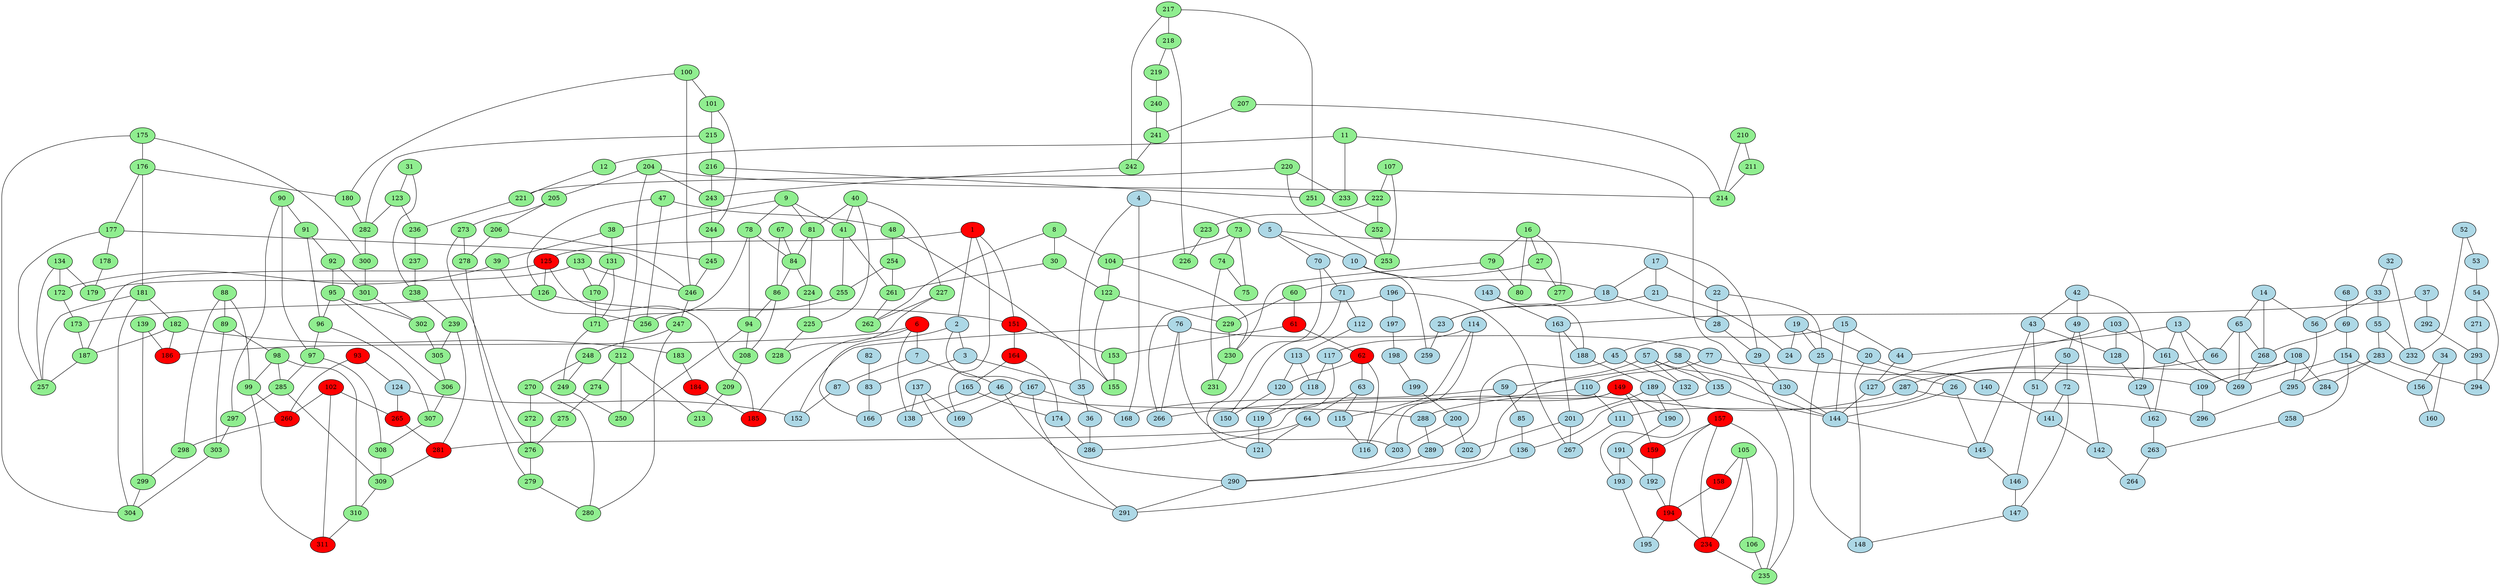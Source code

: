 graph G {
  2 [pos="17.747289,-4.587047!", style=filled, fillcolor=lightblue];
  2 -- 167;
  2 -- 3;
  2 -- 166;
  86 [pos="-22.595691,-21.223950!", style=filled, fillcolor=lightgreen];
  86 -- 94;
  86 -- 208;
  43 [pos="48.072661,8.162443!", style=filled, fillcolor=lightblue];
  43 -- 145;
  43 -- 51;
  43 -- 128;
  29 [pos="31.156725,10.685509!", style=filled, fillcolor=lightblue];
  29 -- 130;
  238 [pos="6.505270,-53.818769!", style=filled, fillcolor=lightgreen];
  238 -- 239;
  263 [pos="56.127512,5.048158!", style=filled, fillcolor=lightblue];
  263 -- 264;
  35 [pos="19.955142,4.137983!", style=filled, fillcolor=lightblue];
  35 -- 36;
  83 [pos="17.033490,0.221367!", style=filled, fillcolor=lightblue];
  83 -- 166;
  66 [pos="48.344431,-10.871394!", style=filled, fillcolor=lightblue];
  66 -- 287;
  177 [pos="-4.440333,-32.652100!", style=filled, fillcolor=lightgreen];
  177 -- 246;
  177 -- 178;
  177 -- 257;
  46 [pos="30.488055,-15.321564!", style=filled, fillcolor=lightblue];
  46 -- 288;
  46 -- 138;
  46 -- 290;
  229 [pos="-0.478871,-2.236810!", style=filled, fillcolor=lightgreen];
  229 -- 230;
  287 [pos="44.100527,-16.320303!", style=filled, fillcolor=lightblue];
  287 -- 288;
  287 -- 296;
  253 [pos="-10.943723,-59.153919!", style=filled, fillcolor=lightgreen];
  42 [pos="51.301413,9.035718!", style=filled, fillcolor=lightblue];
  42 -- 43;
  42 -- 49;
  42 -- 129;
  290 [pos="32.584825,-8.513956!", style=filled, fillcolor=lightblue];
  290 -- 291;
  115 [pos="7.698338,14.223613!", style=filled, fillcolor=lightblue];
  115 -- 116;
  232 [pos="60.155559,-28.066335!", style=filled, fillcolor=lightblue];
  198 [pos="41.720359,-46.836228!", style=filled, fillcolor=lightblue];
  198 -- 199;
  149 [pos="26.924994,-51.642770!", style=filled, fillcolor=red];
  149 -- 203;
  149 -- 281;
  149 -- 190;
  149 -- 159;
  95 [pos="7.447337,-53.946291!", style=filled, fillcolor=lightgreen];
  95 -- 96;
  95 -- 302;
  95 -- 306;
  283 [pos="54.338608,-29.582678!", style=filled, fillcolor=lightblue];
  283 -- 284;
  283 -- 295;
  283 -- 294;
  41 [pos="-9.682824,-15.310758!", style=filled, fillcolor=lightgreen];
  41 -- 261;
  41 -- 255;
  248 [pos="-20.281248,-31.387511!", style=filled, fillcolor=lightgreen];
  248 -- 270;
  248 -- 249;
  265 [pos="22.256087,-46.258429!", style=filled, fillcolor=red];
  265 -- 281;
  252 [pos="-15.633755,-56.267929!", style=filled, fillcolor=lightgreen];
  252 -- 253;
  37 [pos="49.497928,-45.976350!", style=filled, fillcolor=lightblue];
  37 -- 292;
  37 -- 163;
  114 [pos="7.600141,16.038814!", style=filled, fillcolor=lightblue];
  114 -- 117;
  114 -- 115;
  114 -- 116;
  99 [pos="16.445582,-45.732534!", style=filled, fillcolor=lightgreen];
  99 -- 311;
  99 -- 260;
  230 [pos="-2.614754,-2.742247!", style=filled, fillcolor=lightgreen];
  230 -- 231;
  163 [pos="45.074876,-48.833758!", style=filled, fillcolor=lightblue];
  163 -- 201;
  163 -- 188;
  97 [pos="11.564870,-52.608285!", style=filled, fillcolor=lightgreen];
  97 -- 308;
  97 -- 285;
  282 [pos="-5.091815,-45.848597!", style=filled, fillcolor=lightgreen];
  282 -- 300;
  91 [pos="8.035830,-52.623722!", style=filled, fillcolor=lightgreen];
  91 -- 96;
  91 -- 92;
  73 [pos="-3.142123,-5.031560!", style=filled, fillcolor=lightgreen];
  73 -- 75;
  73 -- 74;
  73 -- 104;
  47 [pos="1.491571,-13.669745!", style=filled, fillcolor=lightgreen];
  47 -- 126;
  47 -- 48;
  47 -- 256;
  311 [pos="17.848619,-47.418838!", style=filled, fillcolor=red];
  218 [pos="-25.763993,-52.950191!", style=filled, fillcolor=lightgreen];
  218 -- 219;
  218 -- 226;
  191 [pos="30.290343,-56.801551!", style=filled, fillcolor=lightblue];
  191 -- 192;
  191 -- 193;
  240 [pos="-29.868067,-48.319821!", style=filled, fillcolor=lightgreen];
  240 -- 241;
  53 [pos="61.791370,-32.903285!", style=filled, fillcolor=lightblue];
  53 -- 54;
  260 [pos="18.190141,-43.392197!", style=filled, fillcolor=red];
  260 -- 298;
  293 [pos="56.048093,-38.386488!", style=filled, fillcolor=lightblue];
  293 -- 294;
  173 [pos="3.788716,-19.017709!", style=filled, fillcolor=lightgreen];
  173 -- 187;
  234 [pos="19.803514,-62.835027!", style=filled, fillcolor=red];
  234 -- 235;
  71 [pos="15.659731,16.232377!", style=filled, fillcolor=lightblue];
  71 -- 150;
  71 -- 112;
  147 [pos="47.095749,14.152040!", style=filled, fillcolor=lightblue];
  147 -- 148;
  139 [pos="12.953480,-31.640551!", style=filled, fillcolor=lightgreen];
  139 -- 186;
  139 -- 299;
  48 [pos="-0.108893,-10.546176!", style=filled, fillcolor=lightgreen];
  48 -- 155;
  48 -- 254;
  267 [pos="43.491752,-42.420760!", style=filled, fillcolor=lightblue];
  123 [pos="-1.831928,-51.077836!", style=filled, fillcolor=lightgreen];
  123 -- 282;
  123 -- 236;
  75 [pos="-2.996134,-4.546242!", style=filled, fillcolor=lightgreen];
  255 [pos="-5.588519,-14.569185!", style=filled, fillcolor=lightgreen];
  255 -- 256;
  178 [pos="-5.759547,-30.714152!", style=filled, fillcolor=lightgreen];
  178 -- 179;
  112 [pos="13.457833,17.806992!", style=filled, fillcolor=lightblue];
  112 -- 113;
  74 [pos="-2.930850,-4.268229!", style=filled, fillcolor=lightgreen];
  74 -- 231;
  74 -- 75;
  170 [pos="-13.617849,-26.578669!", style=filled, fillcolor=lightgreen];
  170 -- 171;
  58 [pos="32.929302,3.162501!", style=filled, fillcolor=lightblue];
  58 -- 59;
  58 -- 135;
  58 -- 130;
  278 [pos="-24.325755,-37.087946!", style=filled, fillcolor=lightgreen];
  278 -- 279;
  256 [pos="-2.664784,-15.934233!", style=filled, fillcolor=lightgreen];
  138 [pos="24.656495,-16.212902!", style=filled, fillcolor=lightblue];
  113 [pos="10.877769,16.975535!", style=filled, fillcolor=lightblue];
  113 -- 120;
  113 -- 118;
  158 [pos="22.575293,-64.124796!", style=filled, fillcolor=red];
  158 -- 194;
  61 [pos="5.146672,3.109886!", style=filled, fillcolor=red];
  61 -- 62;
  61 -- 153;
  38 [pos="-10.102340,-20.526855!", style=filled, fillcolor=lightgreen];
  38 -- 131;
  38 -- 39;
  151 [pos="9.021667,-7.683020!", style=filled, fillcolor=red];
  151 -- 153;
  151 -- 164;
  154 [pos="57.581039,-2.458078!", style=filled, fillcolor=lightblue];
  154 -- 258;
  154 -- 269;
  154 -- 156;
  300 [pos="-0.181999,-45.317984!", style=filled, fillcolor=lightgreen];
  300 -- 301;
  116 [pos="6.999274,13.169744!", style=filled, fillcolor=lightblue];
  308 [pos="13.228377,-53.929162!", style=filled, fillcolor=lightgreen];
  308 -- 309;
  155 [pos="1.806380,-6.467875!", style=filled, fillcolor=lightgreen];
  6 [pos="20.163335,-21.283341!", style=filled, fillcolor=red];
  6 -- 186;
  6 -- 185;
  6 -- 7;
  6 -- 138;
  223 [pos="-21.502313,-57.819428!", style=filled, fillcolor=lightgreen];
  223 -- 226;
  196 [pos="41.751760,-42.369751!", style=filled, fillcolor=lightblue];
  196 -- 197;
  196 -- 266;
  196 -- 267;
  165 [pos="13.086248,-0.883077!", style=filled, fillcolor=lightblue];
  165 -- 174;
  165 -- 166;
  59 [pos="29.126941,1.942697!", style=filled, fillcolor=lightblue];
  59 -- 168;
  59 -- 85;
  193 [pos="32.705306,-56.321214!", style=filled, fillcolor=lightblue];
  193 -- 195;
  110 [pos="42.095589,-37.588237!", style=filled, fillcolor=lightblue];
  110 -- 266;
  110 -- 111;
  132 [pos="37.999056,-3.305500!", style=filled, fillcolor=lightblue];
  55 [pos="57.229351,-27.422681!", style=filled, fillcolor=lightblue];
  55 -- 232;
  55 -- 283;
  67 [pos="-22.105587,-19.263842!", style=filled, fillcolor=lightgreen];
  67 -- 86;
  67 -- 84;
  210 [pos="-33.096099,-40.443100!", style=filled, fillcolor=lightgreen];
  210 -- 211;
  210 -- 214;
  40 [pos="-13.005884,-15.403826!", style=filled, fillcolor=lightgreen];
  40 -- 225;
  40 -- 81;
  40 -- 227;
  40 -- 41;
  268 [pos="55.051813,-9.041128!", style=filled, fillcolor=lightblue];
  268 -- 269;
  90 [pos="10.015286,-50.955987!", style=filled, fillcolor=lightgreen];
  90 -- 297;
  90 -- 97;
  90 -- 91;
  304 [pos="6.562509,-38.237883!", style=filled, fillcolor=lightgreen];
  249 [pos="-20.222190,-27.832271!", style=filled, fillcolor=lightgreen];
  249 -- 250;
  146 [pos="46.168223,10.737908!", style=filled, fillcolor=lightblue];
  146 -- 147;
  107 [pos="-14.611760,-59.421601!", style=filled, fillcolor=lightgreen];
  107 -- 253;
  107 -- 222;
  51 [pos="48.746596,11.123626!", style=filled, fillcolor=lightblue];
  51 -- 146;
  220 [pos="-4.280117,-60.690511!", style=filled, fillcolor=lightgreen];
  220 -- 253;
  220 -- 221;
  220 -- 233;
  13 [pos="49.685553,-5.126926!", style=filled, fillcolor=lightblue];
  13 -- 161;
  13 -- 66;
  13 -- 44;
  13 -- 269;
  9 [pos="-13.557566,-18.592444!", style=filled, fillcolor=lightgreen];
  9 -- 38;
  9 -- 81;
  9 -- 78;
  9 -- 41;
  202 [pos="38.933183,-48.661063!", style=filled, fillcolor=lightblue];
  11 [pos="7.583609,-62.801053!", style=filled, fillcolor=lightgreen];
  11 -- 235;
  11 -- 12;
  11 -- 233;
  214 [pos="-30.374891,-40.814935!", style=filled, fillcolor=lightgreen];
  98 [pos="14.543821,-47.679304!", style=filled, fillcolor=lightgreen];
  98 -- 99;
  98 -- 285;
  98 -- 310;
  299 [pos="11.403502,-36.880942!", style=filled, fillcolor=lightgreen];
  299 -- 304;
  257 [pos="1.065323,-28.424001!", style=filled, fillcolor=lightgreen];
  156 [pos="61.207879,-0.614601!", style=filled, fillcolor=lightblue];
  156 -- 160;
  57 [pos="36.044804,-2.376923!", style=filled, fillcolor=lightblue];
  57 -- 135;
  57 -- 132;
  57 -- 290;
  57 -- 144;
  245 [pos="-16.493912,-37.489761!", style=filled, fillcolor=lightgreen];
  245 -- 246;
  197 [pos="42.456878,-44.825327!", style=filled, fillcolor=lightblue];
  197 -- 198;
  76 [pos="35.171757,-39.635611!", style=filled, fillcolor=lightblue];
  76 -- 203;
  76 -- 266;
  76 -- 152;
  76 -- 77;
  167 [pos="22.762191,-4.220307!", style=filled, fillcolor=lightblue];
  167 -- 169;
  167 -- 168;
  167 -- 291;
  190 [pos="31.645325,-53.572751!", style=filled, fillcolor=lightblue];
  190 -- 191;
  109 [pos="44.420363,-29.870891!", style=filled, fillcolor=lightblue];
  109 -- 296;
  94 [pos="-22.278647,-23.815231!", style=filled, fillcolor=lightgreen];
  94 -- 250;
  94 -- 208;
  24 [pos="39.702719,19.456067!", style=filled, fillcolor=lightblue];
  134 [pos="-2.294954,-25.996587!", style=filled, fillcolor=lightgreen];
  134 -- 179;
  134 -- 172;
  134 -- 257;
  70 [pos="19.642445,14.214705!", style=filled, fillcolor=lightblue];
  70 -- 71;
  70 -- 121;
  273 [pos="-26.392956,-37.129007!", style=filled, fillcolor=lightgreen];
  273 -- 276;
  273 -- 278;
  285 [pos="13.065290,-50.152480!", style=filled, fillcolor=lightgreen];
  285 -- 297;
  285 -- 309;
  23 [pos="33.641925,19.026390!", style=filled, fillcolor=lightblue];
  23 -- 259;
  236 [pos="-0.281988,-55.504309!", style=filled, fillcolor=lightgreen];
  236 -- 237;
  128 [pos="49.761165,5.411768!", style=filled, fillcolor=lightblue];
  128 -- 129;
  81 [pos="-16.219336,-17.321881!", style=filled, fillcolor=lightgreen];
  81 -- 84;
  81 -- 224;
  303 [pos="9.426482,-43.266612!", style=filled, fillcolor=lightgreen];
  303 -- 304;
  118 [pos="10.684215,18.859897!", style=filled, fillcolor=lightblue];
  118 -- 119;
  78 [pos="-18.053920,-21.558388!", style=filled, fillcolor=lightgreen];
  78 -- 94;
  78 -- 171;
  78 -- 84;
  45 [pos="39.026520,-5.049499!", style=filled, fillcolor=lightblue];
  45 -- 132;
  45 -- 289;
  288 [pos="37.231326,-14.163898!", style=filled, fillcolor=lightblue];
  288 -- 289;
  96 [pos="9.454722,-54.212682!", style=filled, fillcolor=lightgreen];
  96 -- 307;
  96 -- 97;
  203 [pos="32.187904,-46.357358!", style=filled, fillcolor=lightblue];
  201 [pos="41.260920,-48.104903!", style=filled, fillcolor=lightblue];
  201 -- 267;
  201 -- 202;
  69 [pos="57.551088,-5.926254!", style=filled, fillcolor=lightblue];
  69 -- 268;
  69 -- 154;
  209 [pos="-27.305050,-26.149200!", style=filled, fillcolor=lightgreen];
  209 -- 213;
  101 [pos="-13.196039,-41.926274!", style=filled, fillcolor=lightgreen];
  101 -- 244;
  101 -- 215;
  12 [pos="3.249100,-61.945668!", style=filled, fillcolor=lightgreen];
  12 -- 221;
  31 [pos="2.128617,-52.852979!", style=filled, fillcolor=lightgreen];
  31 -- 238;
  31 -- 123;
  164 [pos="10.926197,-2.845884!", style=filled, fillcolor=red];
  164 -- 165;
  164 -- 174;
  270 [pos="-22.919863,-32.904586!", style=filled, fillcolor=lightgreen];
  270 -- 272;
  270 -- 280;
  217 [pos="-23.030581,-50.657776!", style=filled, fillcolor=lightgreen];
  217 -- 251;
  217 -- 242;
  217 -- 218;
  79 [pos="-3.238535,0.454699!", style=filled, fillcolor=lightgreen];
  79 -- 230;
  79 -- 80;
  56 [pos="53.854376,-20.842572!", style=filled, fillcolor=lightblue];
  56 -- 295;
  291 [pos="27.701687,-6.462039!", style=filled, fillcolor=lightblue];
  89 [pos="12.627657,-45.175721!", style=filled, fillcolor=lightgreen];
  89 -- 98;
  89 -- 303;
  133 [pos="-10.675296,-29.885063!", style=filled, fillcolor=lightgreen];
  133 -- 179;
  133 -- 246;
  133 -- 170;
  82 [pos="17.027378,2.149035!", style=filled, fillcolor=lightblue];
  82 -- 83;
  277 [pos="-2.163379,4.020049!", style=filled, fillcolor=lightgreen];
  266 [pos="39.377590,-39.946833!", style=filled, fillcolor=lightblue];
  111 [pos="45.296975,-36.871537!", style=filled, fillcolor=lightblue];
  111 -- 267;
  14 [pos="54.143987,-14.189236!", style=filled, fillcolor=lightblue];
  14 -- 268;
  14 -- 65;
  14 -- 56;
  206 [pos="-21.230811,-37.765165!", style=filled, fillcolor=lightgreen];
  206 -- 245;
  206 -- 278;
  106 [pos="17.367820,-65.000831!", style=filled, fillcolor=lightgreen];
  106 -- 235;
  284 [pos="51.411823,-30.670714!", style=filled, fillcolor=lightblue];
  185 [pos="14.757733,-19.712589!", style=filled, fillcolor=red];
  62 [pos="7.200852,9.523627!", style=filled, fillcolor=red];
  62 -- 63;
  62 -- 120;
  62 -- 116;
  30 [pos="-4.053784,-8.868816!", style=filled, fillcolor=lightgreen];
  30 -- 261;
  30 -- 122;
  250 [pos="-23.794685,-28.297673!", style=filled, fillcolor=lightgreen];
  200 [pos="36.322688,-47.675759!", style=filled, fillcolor=lightblue];
  200 -- 203;
  200 -- 202;
  52 [pos="61.888507,-30.438155!", style=filled, fillcolor=lightblue];
  52 -- 53;
  52 -- 232;
  49 [pos="52.522657,11.733183!", style=filled, fillcolor=lightblue];
  49 -- 50;
  49 -- 142;
  25 [pos="41.107498,13.836106!", style=filled, fillcolor=lightblue];
  25 -- 148;
  25 -- 26;
  310 [pos="16.315511,-49.457490!", style=filled, fillcolor=lightgreen];
  310 -- 311;
  130 [pos="34.783175,6.063807!", style=filled, fillcolor=lightblue];
  130 -- 144;
  166 [pos="15.870446,-1.767608!", style=filled, fillcolor=lightblue];
  108 [pos="48.050095,-31.106791!", style=filled, fillcolor=lightblue];
  108 -- 111;
  108 -- 109;
  108 -- 284;
  108 -- 295;
  129 [pos="52.134840,6.015545!", style=filled, fillcolor=lightblue];
  129 -- 162;
  294 [pos="56.624319,-34.061497!", style=filled, fillcolor=lightblue];
  20 [pos="45.604527,17.672751!", style=filled, fillcolor=lightblue];
  20 -- 148;
  20 -- 140;
  179 [pos="-6.289964,-28.373874!", style=filled, fillcolor=lightgreen];
  126 [pos="6.208026,-13.924743!", style=filled, fillcolor=lightgreen];
  126 -- 151;
  126 -- 173;
  174 [pos="12.329642,1.601474!", style=filled, fillcolor=lightblue];
  174 -- 286;
  88 [pos="14.668420,-43.781012!", style=filled, fillcolor=lightgreen];
  88 -- 99;
  88 -- 89;
  88 -- 298;
  7 [pos="26.610880,-22.062472!", style=filled, fillcolor=lightblue];
  7 -- 46;
  7 -- 87;
  207 [pos="-30.384786,-44.021740!", style=filled, fillcolor=lightgreen];
  207 -- 241;
  207 -- 214;
  39 [pos="-4.779467,-19.434192!", style=filled, fillcolor=lightgreen];
  39 -- 256;
  39 -- 172;
  153 [pos="5.417843,-3.242005!", style=filled, fillcolor=lightgreen];
  153 -- 155;
  254 [pos="-3.675342,-12.188895!", style=filled, fillcolor=lightgreen];
  254 -- 261;
  254 -- 255;
  136 [pos="31.107563,-2.365862!", style=filled, fillcolor=lightblue];
  136 -- 291;
  224 [pos="-17.844930,-16.691276!", style=filled, fillcolor=lightgreen];
  224 -- 225;
  10 [pos="29.238738,15.461538!", style=filled, fillcolor=lightblue];
  10 -- 259;
  10 -- 18;
  309 [pos="15.879528,-51.654231!", style=filled, fillcolor=lightgreen];
  309 -- 310;
  92 [pos="5.345610,-52.088780!", style=filled, fillcolor=lightgreen];
  92 -- 301;
  92 -- 95;
  233 [pos="1.398495,-62.304878!", style=filled, fillcolor=lightgreen];
  276 [pos="-27.463702,-35.246328!", style=filled, fillcolor=lightgreen];
  276 -- 279;
  175 [pos="1.724305,-40.194012!", style=filled, fillcolor=lightgreen];
  175 -- 176;
  175 -- 304;
  175 -- 300;
  119 [pos="12.109206,17.522966!", style=filled, fillcolor=lightblue];
  119 -- 121;
  93 [pos="21.972847,-42.626783!", style=filled, fillcolor=red];
  93 -- 260;
  93 -- 124;
  292 [pos="53.295627,-42.456671!", style=filled, fillcolor=lightblue];
  292 -- 293;
  64 [pos="12.709858,10.984523!", style=filled, fillcolor=lightblue];
  64 -- 121;
  64 -- 286;
  33 [pos="56.799350,-24.256766!", style=filled, fillcolor=lightblue];
  33 -- 55;
  33 -- 56;
  261 [pos="-6.387608,-12.198090!", style=filled, fillcolor=lightgreen];
  261 -- 262;
  72 [pos="49.963514,14.972275!", style=filled, fillcolor=lightblue];
  72 -- 147;
  72 -- 141;
  162 [pos="53.525890,2.996753!", style=filled, fillcolor=lightblue];
  162 -- 263;
  184 [pos="12.752108,-22.353784!", style=filled, fillcolor=red];
  184 -- 185;
  120 [pos="9.690873,13.776217!", style=filled, fillcolor=lightblue];
  120 -- 150;
  5 [pos="25.592609,11.780367!", style=filled, fillcolor=lightblue];
  5 -- 29;
  5 -- 70;
  5 -- 10;
  44 [pos="45.697207,-1.994820!", style=filled, fillcolor=lightblue];
  44 -- 127;
  280 [pos="-21.326921,-34.074765!", style=filled, fillcolor=lightgreen];
  65 [pos="52.777127,-9.888411!", style=filled, fillcolor=lightblue];
  65 -- 66;
  65 -- 269;
  65 -- 268;
  148 [pos="44.461656,15.543471!", style=filled, fillcolor=lightblue];
  28 [pos="33.641977,14.160192!", style=filled, fillcolor=lightblue];
  28 -- 29;
  298 [pos="14.748134,-40.915668!", style=filled, fillcolor=lightgreen];
  298 -- 299;
  286 [pos="13.532878,6.293401!", style=filled, fillcolor=lightblue];
  222 [pos="-17.905275,-58.343777!", style=filled, fillcolor=lightgreen];
  222 -- 252;
  222 -- 223;
  215 [pos="-11.726726,-45.474051!", style=filled, fillcolor=lightgreen];
  215 -- 282;
  215 -- 216;
  22 [pos="37.181481,15.458659!", style=filled, fillcolor=lightblue];
  22 -- 25;
  22 -- 28;
  127 [pos="44.425166,1.438654!", style=filled, fillcolor=lightblue];
  127 -- 144;
  281 [pos="19.712864,-51.092303!", style=filled, fillcolor=red];
  281 -- 309;
  169 [pos="19.944209,-8.254428!", style=filled, fillcolor=lightblue];
  251 [pos="-18.724792,-51.680247!", style=filled, fillcolor=lightgreen];
  251 -- 252;
  241 [pos="-28.383326,-46.496832!", style=filled, fillcolor=lightgreen];
  241 -- 242;
  274 [pos="-29.436796,-33.217084!", style=filled, fillcolor=lightgreen];
  274 -- 275;
  34 [pos="63.393513,0.585691!", style=filled, fillcolor=lightblue];
  34 -- 160;
  34 -- 156;
  171 [pos="-16.861771,-24.955688!", style=filled, fillcolor=lightgreen];
  171 -- 249;
  183 [pos="10.557538,-24.966465!", style=filled, fillcolor=lightgreen];
  183 -- 184;
  84 [pos="-19.614315,-18.995746!", style=filled, fillcolor=lightgreen];
  84 -- 86;
  84 -- 224;
  87 [pos="28.211178,-29.250313!", style=filled, fillcolor=lightblue];
  87 -- 152;
  212 [pos="-26.550055,-32.825393!", style=filled, fillcolor=lightgreen];
  212 -- 274;
  212 -- 250;
  212 -- 213;
  289 [pos="36.694495,-9.212042!", style=filled, fillcolor=lightblue];
  289 -- 290;
  194 [pos="23.943626,-61.431629!", style=filled, fillcolor=red];
  194 -- 195;
  194 -- 234;
  157 [pos="20.676296,-60.915692!", style=filled, fillcolor=red];
  157 -- 235;
  157 -- 159;
  157 -- 194;
  157 -- 234;
  243 [pos="-21.707845,-43.359185!", style=filled, fillcolor=lightgreen];
  243 -- 244;
  27 [pos="-0.915606,3.255755!", style=filled, fillcolor=lightgreen];
  27 -- 277;
  27 -- 60;
  262 [pos="-7.767239,-11.170040!", style=filled, fillcolor=lightgreen];
  137 [pos="24.268999,-10.429001!", style=filled, fillcolor=lightblue];
  137 -- 169;
  137 -- 138;
  137 -- 291;
  144 [pos="39.440326,2.945580!", style=filled, fillcolor=lightblue];
  144 -- 145;
  142 [pos="54.180981,12.800807!", style=filled, fillcolor=lightblue];
  142 -- 264;
  161 [pos="51.641724,-1.344680!", style=filled, fillcolor=lightblue];
  161 -- 162;
  161 -- 269;
  244 [pos="-17.576321,-41.291272!", style=filled, fillcolor=lightgreen];
  244 -- 245;
  187 [pos="5.814854,-22.920579!", style=filled, fillcolor=lightgreen];
  187 -- 257;
  150 [pos="12.541962,15.583630!", style=filled, fillcolor=lightblue];
  60 [pos="1.310416,1.422992!", style=filled, fillcolor=lightgreen];
  60 -- 229;
  60 -- 61;
  208 [pos="-24.832255,-23.510989!", style=filled, fillcolor=lightgreen];
  208 -- 209;
  117 [pos="9.474469,18.123512!", style=filled, fillcolor=lightblue];
  117 -- 119;
  117 -- 118;
  295 [pos="50.713153,-26.114108!", style=filled, fillcolor=lightblue];
  295 -- 296;
  269 [pos="53.569548,-5.430926!", style=filled, fillcolor=lightblue];
  264 [pos="55.883406,9.291983!", style=filled, fillcolor=lightblue];
  199 [pos="39.184809,-47.707222!", style=filled, fillcolor=lightblue];
  199 -- 200;
  226 [pos="-24.287780,-56.030805!", style=filled, fillcolor=lightgreen];
  228 [pos="-13.050904,-14.106268!", style=filled, fillcolor=lightgreen];
  172 [pos="-0.876088,-21.455165!", style=filled, fillcolor=lightgreen];
  172 -- 173;
  17 [pos="35.466492,17.705250!", style=filled, fillcolor=lightblue];
  17 -- 21;
  17 -- 18;
  17 -- 22;
  227 [pos="-10.873062,-13.334218!", style=filled, fillcolor=lightgreen];
  227 -- 228;
  227 -- 262;
  32 [pos="59.282774,-25.859136!", style=filled, fillcolor=lightblue];
  32 -- 33;
  32 -- 232;
  19 [pos="42.265789,17.477590!", style=filled, fillcolor=lightblue];
  19 -- 20;
  19 -- 24;
  19 -- 25;
  143 [pos="44.218414,-51.027567!", style=filled, fillcolor=lightblue];
  143 -- 163;
  143 -- 188;
  125 [pos="10.307323,-16.543117!", style=filled, fillcolor=red];
  125 -- 187;
  125 -- 126;
  125 -- 185;
  271 [pos="58.732071,-37.150976!", style=filled, fillcolor=lightblue];
  271 -- 293;
  259 [pos="31.090241,18.018480!", style=filled, fillcolor=lightblue];
  211 [pos="-33.096099,-40.443100!", style=filled, fillcolor=lightgreen];
  211 -- 214;
  192 [pos="26.790493,-58.908953!", style=filled, fillcolor=lightblue];
  192 -- 194;
  297 [pos="10.736917,-47.845036!", style=filled, fillcolor=lightgreen];
  297 -- 303;
  186 [pos="14.325808,-26.328070!", style=filled, fillcolor=red];
  176 [pos="-0.922362,-36.423628!", style=filled, fillcolor=lightgreen];
  176 -- 177;
  176 -- 180;
  176 -- 181;
  307 [pos="11.002954,-55.477241!", style=filled, fillcolor=lightgreen];
  307 -- 308;
  279 [pos="-24.531925,-35.230160!", style=filled, fillcolor=lightgreen];
  279 -- 280;
  63 [pos="9.286394,11.767422!", style=filled, fillcolor=lightblue];
  63 -- 64;
  63 -- 115;
  135 [pos="35.023217,0.492042!", style=filled, fillcolor=lightblue];
  135 -- 136;
  135 -- 144;
  247 [pos="-17.065302,-33.546768!", style=filled, fillcolor=lightgreen];
  247 -- 248;
  247 -- 280;
  225 [pos="-15.451273,-14.986189!", style=filled, fillcolor=lightgreen];
  225 -- 228;
  296 [pos="46.146401,-23.420478!", style=filled, fillcolor=lightblue];
  105 [pos="19.948011,-65.005388!", style=filled, fillcolor=lightgreen];
  105 -- 106;
  105 -- 158;
  105 -- 234;
  26 [pos="41.090533,8.384986!", style=filled, fillcolor=lightblue];
  26 -- 145;
  26 -- 144;
  100 [pos="-9.776983,-39.123979!", style=filled, fillcolor=lightgreen];
  100 -- 246;
  100 -- 101;
  100 -- 180;
  85 [pos="30.379776,-0.013195!", style=filled, fillcolor=lightblue];
  85 -- 136;
  306 [pos="8.923688,-55.449764!", style=filled, fillcolor=lightgreen];
  306 -- 307;
  237 [pos="3.040705,-55.323943!", style=filled, fillcolor=lightgreen];
  237 -- 238;
  181 [pos="3.925378,-32.679678!", style=filled, fillcolor=lightgreen];
  181 -- 304;
  181 -- 182;
  181 -- 257;
  122 [pos="-1.466150,-5.951924!", style=filled, fillcolor=lightgreen];
  122 -- 155;
  122 -- 229;
  213 [pos="-27.919524,-29.314052!", style=filled, fillcolor=lightgreen];
  68 [pos="60.020037,-5.766182!", style=filled, fillcolor=lightblue];
  68 -- 69;
  231 [pos="-2.691690,-3.517166!", style=filled, fillcolor=lightgreen];
  131 [pos="-13.409607,-23.476919!", style=filled, fillcolor=lightgreen];
  131 -- 171;
  131 -- 170;
  36 [pos="16.803792,5.921561!", style=filled, fillcolor=lightblue];
  36 -- 286;
  21 [pos="36.556178,19.675839!", style=filled, fillcolor=lightblue];
  21 -- 24;
  21 -- 23;
  16 [pos="-2.850532,2.811775!", style=filled, fillcolor=lightgreen];
  16 -- 277;
  16 -- 79;
  16 -- 80;
  16 -- 27;
  3 [pos="18.652769,0.011744!", style=filled, fillcolor=lightblue];
  3 -- 35;
  3 -- 83;
  159 [pos="24.551134,-57.041028!", style=filled, fillcolor=red];
  159 -- 192;
  242 [pos="-24.624860,-46.915143!", style=filled, fillcolor=lightgreen];
  242 -- 243;
  77 [pos="40.301068,-35.285629!", style=filled, fillcolor=lightblue];
  77 -- 109;
  77 -- 110;
  1 [pos="13.997759,-9.735688!", style=filled, fillcolor=red];
  1 -- 125;
  1 -- 2;
  1 -- 169;
  1 -- 151;
  140 [pos="49.132368,17.678114!", style=filled, fillcolor=lightblue];
  140 -- 141;
  124 [pos="25.250243,-41.545036!", style=filled, fillcolor=lightblue];
  124 -- 265;
  124 -- 152;
  305 [pos="9.276886,-53.580595!", style=filled, fillcolor=lightgreen];
  305 -- 306;
  54 [pos="59.532035,-34.807781!", style=filled, fillcolor=lightblue];
  54 -- 271;
  54 -- 294;
  195 [pos="28.675480,-59.378945!", style=filled, fillcolor=lightblue];
  246 [pos="-11.376501,-34.511893!", style=filled, fillcolor=lightgreen];
  246 -- 247;
  235 [pos="15.099930,-62.918956!", style=filled, fillcolor=lightgreen];
  204 [pos="-26.125041,-38.937020!", style=filled, fillcolor=lightgreen];
  204 -- 205;
  204 -- 214;
  204 -- 212;
  204 -- 243;
  160 [pos="63.393513,0.585691!", style=filled, fillcolor=lightblue];
  8 [pos="-5.399367,-8.670357!", style=filled, fillcolor=lightgreen];
  8 -- 30;
  8 -- 104;
  8 -- 262;
  205 [pos="-24.611833,-38.274009!", style=filled, fillcolor=lightgreen];
  205 -- 206;
  205 -- 273;
  152 [pos="29.569803,-36.583149!", style=filled, fillcolor=lightblue];
  168 [pos="24.878106,1.152080!", style=filled, fillcolor=lightblue];
  216 [pos="-17.354387,-46.774682!", style=filled, fillcolor=lightgreen];
  216 -- 251;
  216 -- 243;
  141 [pos="51.874342,15.759835!", style=filled, fillcolor=lightblue];
  141 -- 142;
  121 [pos="14.968029,14.515629!", style=filled, fillcolor=lightblue];
  275 [pos="-29.911794,-34.634001!", style=filled, fillcolor=lightgreen];
  275 -- 276;
  180 [pos="-5.093108,-40.498915!", style=filled, fillcolor=lightgreen];
  180 -- 282;
  221 [pos="-0.518457,-59.856431!", style=filled, fillcolor=lightgreen];
  221 -- 236;
  15 [pos="41.484778,-1.133221!", style=filled, fillcolor=lightblue];
  15 -- 44;
  15 -- 45;
  15 -- 144;
  145 [pos="43.724365,7.167969!", style=filled, fillcolor=lightblue];
  145 -- 146;
  272 [pos="-25.842917,-33.858292!", style=filled, fillcolor=lightgreen];
  272 -- 276;
  102 [pos="19.709969,-45.836917!", style=filled, fillcolor=red];
  102 -- 265;
  102 -- 311;
  102 -- 260;
  189 [pos="36.991600,-52.409411!", style=filled, fillcolor=lightblue];
  189 -- 190;
  189 -- 201;
  189 -- 193;
  103 [pos="48.754648,1.757676!", style=filled, fillcolor=lightblue];
  103 -- 127;
  103 -- 161;
  103 -- 128;
  258 [pos="57.501887,1.474737!", style=filled, fillcolor=lightblue];
  258 -- 263;
  219 [pos="-28.537361,-51.211845!", style=filled, fillcolor=lightgreen];
  219 -- 240;
  4 [pos="23.774311,6.321441!", style=filled, fillcolor=lightblue];
  4 -- 35;
  4 -- 168;
  4 -- 5;
  188 [pos="41.615468,-51.297459!", style=filled, fillcolor=lightblue];
  188 -- 189;
  302 [pos="6.049270,-52.159644!", style=filled, fillcolor=lightgreen];
  302 -- 305;
  104 [pos="-3.366077,-5.778971!", style=filled, fillcolor=lightgreen];
  104 -- 230;
  104 -- 122;
  301 [pos="3.124108,-49.463853!", style=filled, fillcolor=lightgreen];
  301 -- 302;
  80 [pos="-3.101116,1.717990!", style=filled, fillcolor=lightgreen];
  50 [pos="50.781496,13.049574!", style=filled, fillcolor=lightblue];
  50 -- 51;
  50 -- 72;
  18 [pos="32.698754,16.873653!", style=filled, fillcolor=lightblue];
  18 -- 23;
  18 -- 28;
  182 [pos="8.452044,-27.317843!", style=filled, fillcolor=lightgreen];
  182 -- 187;
  182 -- 186;
  182 -- 183;
  239 [pos="12.742926,-52.814622!", style=filled, fillcolor=lightgreen];
  239 -- 281;
  239 -- 305;
}
